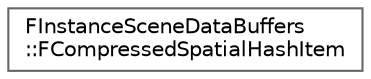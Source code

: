 digraph "Graphical Class Hierarchy"
{
 // INTERACTIVE_SVG=YES
 // LATEX_PDF_SIZE
  bgcolor="transparent";
  edge [fontname=Helvetica,fontsize=10,labelfontname=Helvetica,labelfontsize=10];
  node [fontname=Helvetica,fontsize=10,shape=box,height=0.2,width=0.4];
  rankdir="LR";
  Node0 [id="Node000000",label="FInstanceSceneDataBuffers\l::FCompressedSpatialHashItem",height=0.2,width=0.4,color="grey40", fillcolor="white", style="filled",URL="$d6/d38/structFInstanceSceneDataBuffers_1_1FCompressedSpatialHashItem.html",tooltip=" "];
}
